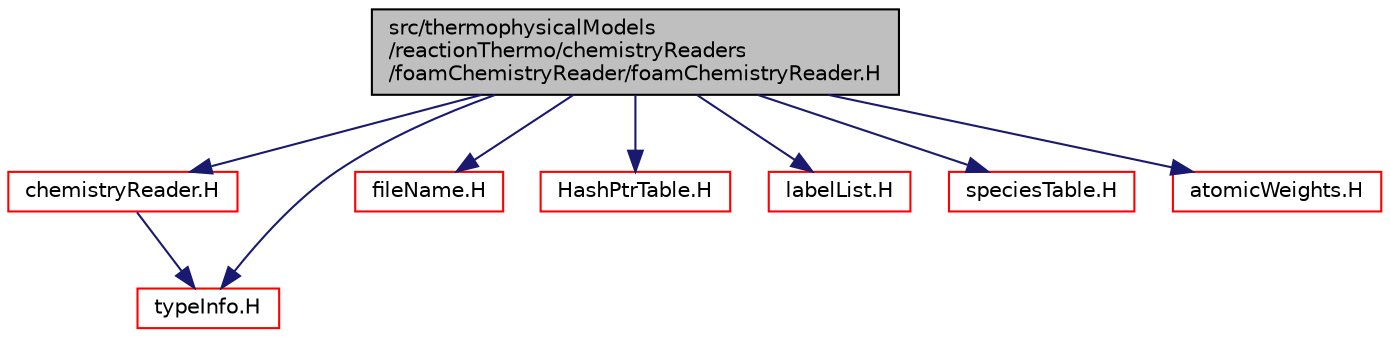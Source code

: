 digraph "src/thermophysicalModels/reactionThermo/chemistryReaders/foamChemistryReader/foamChemistryReader.H"
{
  bgcolor="transparent";
  edge [fontname="Helvetica",fontsize="10",labelfontname="Helvetica",labelfontsize="10"];
  node [fontname="Helvetica",fontsize="10",shape=record];
  Node1 [label="src/thermophysicalModels\l/reactionThermo/chemistryReaders\l/foamChemistryReader/foamChemistryReader.H",height=0.2,width=0.4,color="black", fillcolor="grey75", style="filled", fontcolor="black"];
  Node1 -> Node2 [color="midnightblue",fontsize="10",style="solid",fontname="Helvetica"];
  Node2 [label="chemistryReader.H",height=0.2,width=0.4,color="red",URL="$a10366.html"];
  Node2 -> Node3 [color="midnightblue",fontsize="10",style="solid",fontname="Helvetica"];
  Node3 [label="typeInfo.H",height=0.2,width=0.4,color="red",URL="$a08047.html"];
  Node1 -> Node4 [color="midnightblue",fontsize="10",style="solid",fontname="Helvetica"];
  Node4 [label="fileName.H",height=0.2,width=0.4,color="red",URL="$a09174.html"];
  Node1 -> Node3 [color="midnightblue",fontsize="10",style="solid",fontname="Helvetica"];
  Node1 -> Node5 [color="midnightblue",fontsize="10",style="solid",fontname="Helvetica"];
  Node5 [label="HashPtrTable.H",height=0.2,width=0.4,color="red",URL="$a07751.html"];
  Node1 -> Node6 [color="midnightblue",fontsize="10",style="solid",fontname="Helvetica"];
  Node6 [label="labelList.H",height=0.2,width=0.4,color="red",URL="$a09079.html"];
  Node1 -> Node7 [color="midnightblue",fontsize="10",style="solid",fontname="Helvetica"];
  Node7 [label="speciesTable.H",height=0.2,width=0.4,color="red",URL="$a10537.html"];
  Node1 -> Node8 [color="midnightblue",fontsize="10",style="solid",fontname="Helvetica"];
  Node8 [label="atomicWeights.H",height=0.2,width=0.4,color="red",URL="$a10466.html"];
}
